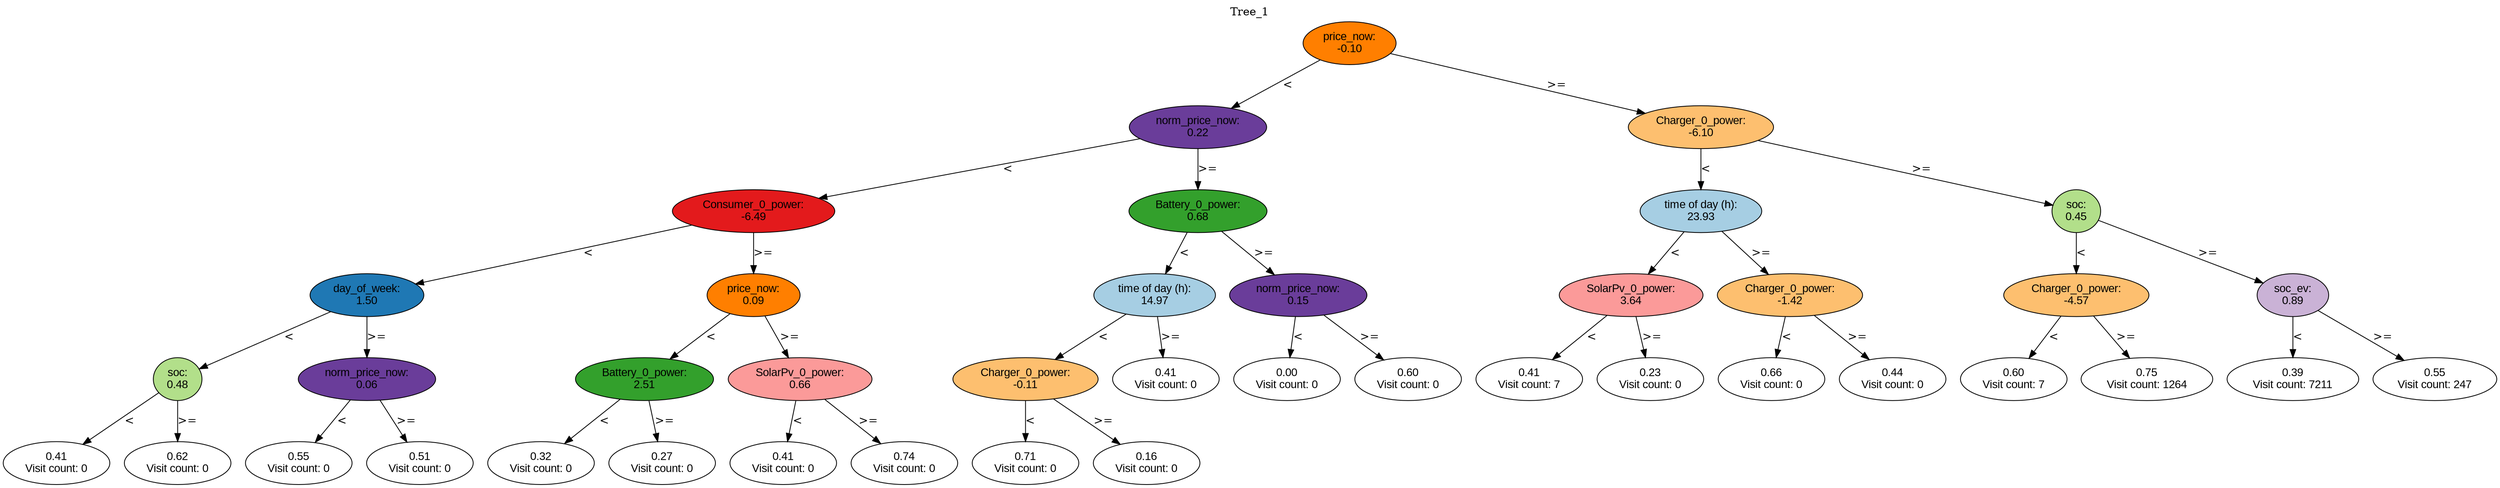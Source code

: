 digraph BST {
    node [fontname="Arial" style=filled colorscheme=paired12];
    0 [ label = "price_now:
-0.10" fillcolor=8];
    1 [ label = "norm_price_now:
0.22" fillcolor=10];
    2 [ label = "Consumer_0_power:
-6.49" fillcolor=6];
    3 [ label = "day_of_week:
1.50" fillcolor=2];
    4 [ label = "soc:
0.48" fillcolor=3];
    5 [ label = "0.41
Visit count: 0" fillcolor=white];
    6 [ label = "0.62
Visit count: 0" fillcolor=white];
    7 [ label = "norm_price_now:
0.06" fillcolor=10];
    8 [ label = "0.55
Visit count: 0" fillcolor=white];
    9 [ label = "0.51
Visit count: 0" fillcolor=white];
    10 [ label = "price_now:
0.09" fillcolor=8];
    11 [ label = "Battery_0_power:
2.51" fillcolor=4];
    12 [ label = "0.32
Visit count: 0" fillcolor=white];
    13 [ label = "0.27
Visit count: 0" fillcolor=white];
    14 [ label = "SolarPv_0_power:
0.66" fillcolor=5];
    15 [ label = "0.41
Visit count: 0" fillcolor=white];
    16 [ label = "0.74
Visit count: 0" fillcolor=white];
    17 [ label = "Battery_0_power:
0.68" fillcolor=4];
    18 [ label = "time of day (h):
14.97" fillcolor=1];
    19 [ label = "Charger_0_power:
-0.11" fillcolor=7];
    20 [ label = "0.71
Visit count: 0" fillcolor=white];
    21 [ label = "0.16
Visit count: 0" fillcolor=white];
    22 [ label = "0.41
Visit count: 0" fillcolor=white];
    23 [ label = "norm_price_now:
0.15" fillcolor=10];
    24 [ label = "0.00
Visit count: 0" fillcolor=white];
    25 [ label = "0.60
Visit count: 0" fillcolor=white];
    26 [ label = "Charger_0_power:
-6.10" fillcolor=7];
    27 [ label = "time of day (h):
23.93" fillcolor=1];
    28 [ label = "SolarPv_0_power:
3.64" fillcolor=5];
    29 [ label = "0.41
Visit count: 7" fillcolor=white];
    30 [ label = "0.23
Visit count: 0" fillcolor=white];
    31 [ label = "Charger_0_power:
-1.42" fillcolor=7];
    32 [ label = "0.66
Visit count: 0" fillcolor=white];
    33 [ label = "0.44
Visit count: 0" fillcolor=white];
    34 [ label = "soc:
0.45" fillcolor=3];
    35 [ label = "Charger_0_power:
-4.57" fillcolor=7];
    36 [ label = "0.60
Visit count: 7" fillcolor=white];
    37 [ label = "0.75
Visit count: 1264" fillcolor=white];
    38 [ label = "soc_ev:
0.89" fillcolor=9];
    39 [ label = "0.39
Visit count: 7211" fillcolor=white];
    40 [ label = "0.55
Visit count: 247" fillcolor=white];

    0  -> 1[ label = "<"];
    0  -> 26[ label = ">="];
    1  -> 2[ label = "<"];
    1  -> 17[ label = ">="];
    2  -> 3[ label = "<"];
    2  -> 10[ label = ">="];
    3  -> 4[ label = "<"];
    3  -> 7[ label = ">="];
    4  -> 5[ label = "<"];
    4  -> 6[ label = ">="];
    7  -> 8[ label = "<"];
    7  -> 9[ label = ">="];
    10  -> 11[ label = "<"];
    10  -> 14[ label = ">="];
    11  -> 12[ label = "<"];
    11  -> 13[ label = ">="];
    14  -> 15[ label = "<"];
    14  -> 16[ label = ">="];
    17  -> 18[ label = "<"];
    17  -> 23[ label = ">="];
    18  -> 19[ label = "<"];
    18  -> 22[ label = ">="];
    19  -> 20[ label = "<"];
    19  -> 21[ label = ">="];
    23  -> 24[ label = "<"];
    23  -> 25[ label = ">="];
    26  -> 27[ label = "<"];
    26  -> 34[ label = ">="];
    27  -> 28[ label = "<"];
    27  -> 31[ label = ">="];
    28  -> 29[ label = "<"];
    28  -> 30[ label = ">="];
    31  -> 32[ label = "<"];
    31  -> 33[ label = ">="];
    34  -> 35[ label = "<"];
    34  -> 38[ label = ">="];
    35  -> 36[ label = "<"];
    35  -> 37[ label = ">="];
    38  -> 39[ label = "<"];
    38  -> 40[ label = ">="];

    labelloc="t";
    label="Tree_1";
}
